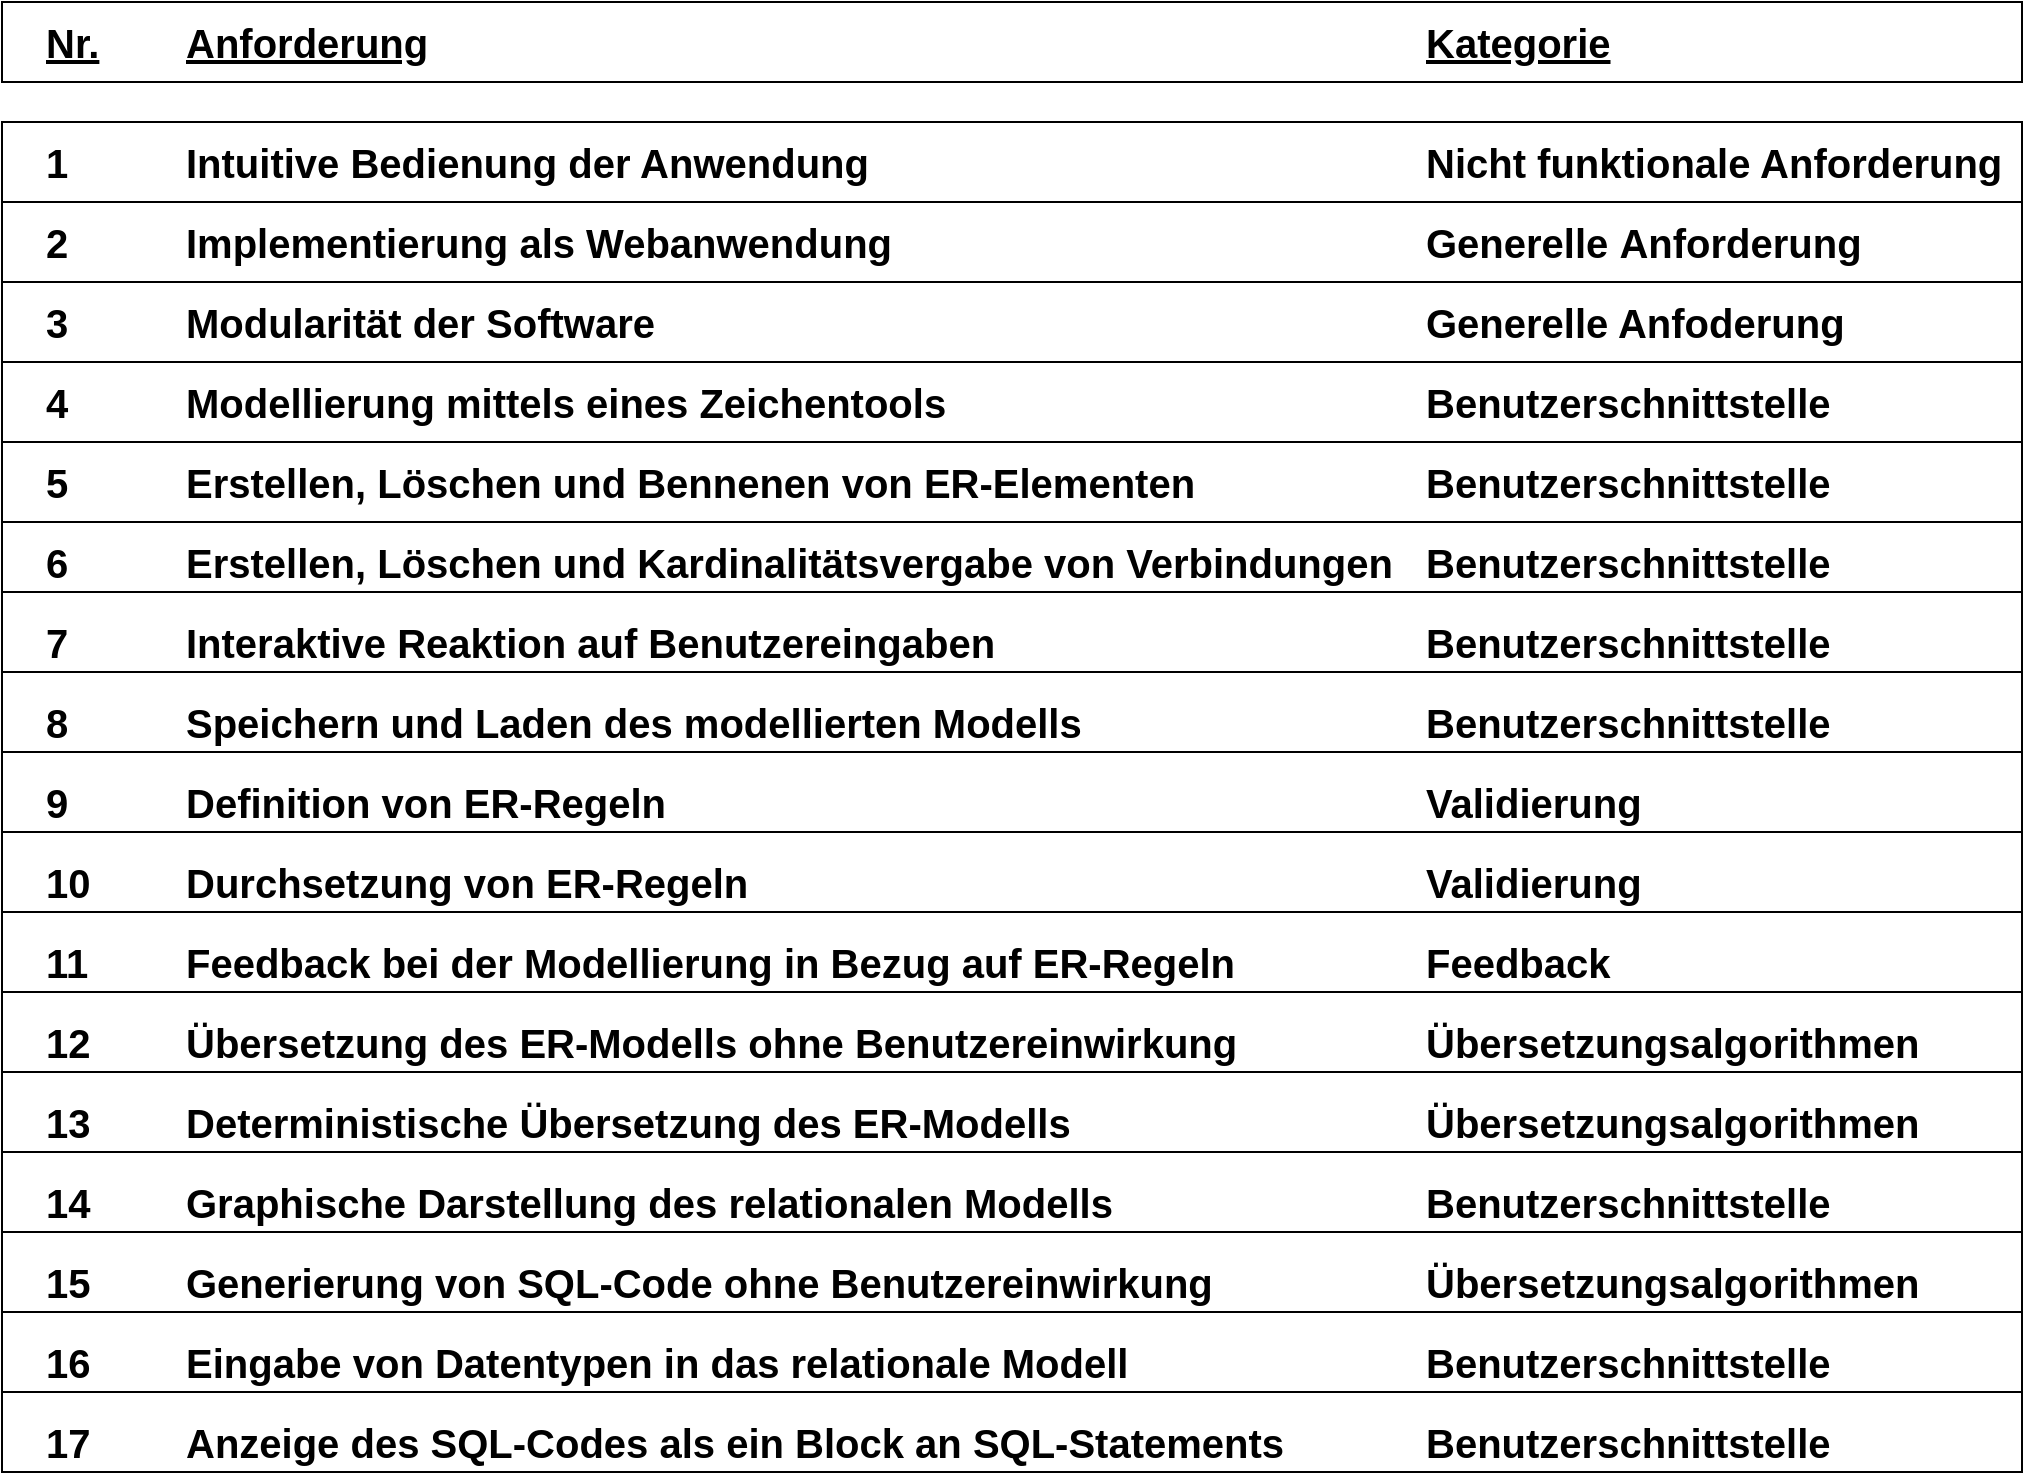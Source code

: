 <mxfile version="16.5.1" type="device"><diagram id="UgwJYv0IWVy109wPEVgk" name="Seite-1"><mxGraphModel dx="1160" dy="911" grid="1" gridSize="10" guides="1" tooltips="1" connect="1" arrows="1" fold="1" page="1" pageScale="1" pageWidth="827" pageHeight="1169" math="0" shadow="0"><root><mxCell id="0"/><mxCell id="1" parent="0"/><mxCell id="hDk38HYlb96EVzn-IXZR-7" value="" style="rounded=0;whiteSpace=wrap;html=1;fontStyle=1;fontSize=20;" vertex="1" parent="1"><mxGeometry x="160" y="285" width="1010" height="40" as="geometry"/></mxCell><mxCell id="hDk38HYlb96EVzn-IXZR-34" value="" style="rounded=0;whiteSpace=wrap;html=1;fontStyle=1;fontSize=20;" vertex="1" parent="1"><mxGeometry x="160" y="980" width="1010" height="40" as="geometry"/></mxCell><mxCell id="hDk38HYlb96EVzn-IXZR-33" value="" style="rounded=0;whiteSpace=wrap;html=1;fontStyle=1;fontSize=20;" vertex="1" parent="1"><mxGeometry x="160" y="940" width="1010" height="40" as="geometry"/></mxCell><mxCell id="hDk38HYlb96EVzn-IXZR-32" value="" style="rounded=0;whiteSpace=wrap;html=1;fontStyle=1;fontSize=20;" vertex="1" parent="1"><mxGeometry x="160" y="900" width="1010" height="40" as="geometry"/></mxCell><mxCell id="hDk38HYlb96EVzn-IXZR-31" value="" style="rounded=0;whiteSpace=wrap;html=1;fontStyle=1;fontSize=20;" vertex="1" parent="1"><mxGeometry x="160" y="860" width="1010" height="40" as="geometry"/></mxCell><mxCell id="hDk38HYlb96EVzn-IXZR-30" value="" style="rounded=0;whiteSpace=wrap;html=1;fontStyle=1;fontSize=20;" vertex="1" parent="1"><mxGeometry x="160" y="820" width="1010" height="40" as="geometry"/></mxCell><mxCell id="hDk38HYlb96EVzn-IXZR-29" value="" style="rounded=0;whiteSpace=wrap;html=1;fontStyle=1;fontSize=20;" vertex="1" parent="1"><mxGeometry x="160" y="780" width="1010" height="40" as="geometry"/></mxCell><mxCell id="hDk38HYlb96EVzn-IXZR-28" value="" style="rounded=0;whiteSpace=wrap;html=1;fontStyle=1;fontSize=20;" vertex="1" parent="1"><mxGeometry x="160" y="740" width="1010" height="40" as="geometry"/></mxCell><mxCell id="hDk38HYlb96EVzn-IXZR-27" value="" style="rounded=0;whiteSpace=wrap;html=1;fontStyle=1;fontSize=20;" vertex="1" parent="1"><mxGeometry x="160" y="700" width="1010" height="40" as="geometry"/></mxCell><mxCell id="hDk38HYlb96EVzn-IXZR-26" value="" style="rounded=0;whiteSpace=wrap;html=1;fontStyle=1;fontSize=20;" vertex="1" parent="1"><mxGeometry x="160" y="660" width="1010" height="40" as="geometry"/></mxCell><mxCell id="hDk38HYlb96EVzn-IXZR-25" value="" style="rounded=0;whiteSpace=wrap;html=1;fontStyle=1;fontSize=20;" vertex="1" parent="1"><mxGeometry x="160" y="620" width="1010" height="40" as="geometry"/></mxCell><mxCell id="hDk38HYlb96EVzn-IXZR-24" value="" style="rounded=0;whiteSpace=wrap;html=1;fontStyle=1;fontSize=20;" vertex="1" parent="1"><mxGeometry x="160" y="580" width="1010" height="40" as="geometry"/></mxCell><mxCell id="hDk38HYlb96EVzn-IXZR-23" value="" style="rounded=0;whiteSpace=wrap;html=1;fontStyle=1;fontSize=20;" vertex="1" parent="1"><mxGeometry x="160" y="540" width="1010" height="40" as="geometry"/></mxCell><mxCell id="hDk38HYlb96EVzn-IXZR-22" value="" style="rounded=0;whiteSpace=wrap;html=1;fontStyle=1;fontSize=20;" vertex="1" parent="1"><mxGeometry x="160" y="505" width="1010" height="40" as="geometry"/></mxCell><mxCell id="hDk38HYlb96EVzn-IXZR-21" value="" style="rounded=0;whiteSpace=wrap;html=1;fontStyle=1;fontSize=20;" vertex="1" parent="1"><mxGeometry x="160" y="465" width="1010" height="40" as="geometry"/></mxCell><mxCell id="hDk38HYlb96EVzn-IXZR-20" value="" style="rounded=0;whiteSpace=wrap;html=1;fontStyle=1;fontSize=20;" vertex="1" parent="1"><mxGeometry x="160" y="425" width="1010" height="40" as="geometry"/></mxCell><mxCell id="hDk38HYlb96EVzn-IXZR-19" value="" style="rounded=0;whiteSpace=wrap;html=1;fontStyle=1;fontSize=20;" vertex="1" parent="1"><mxGeometry x="160" y="385" width="1010" height="40" as="geometry"/></mxCell><mxCell id="hDk38HYlb96EVzn-IXZR-6" value="" style="rounded=0;whiteSpace=wrap;html=1;fontStyle=1;fontSize=20;" vertex="1" parent="1"><mxGeometry x="160" y="345" width="1010" height="40" as="geometry"/></mxCell><mxCell id="1AmcCBQttN4nkVwEKRrL-5" value="Anforderung" style="text;html=1;strokeColor=none;fillColor=none;align=left;verticalAlign=middle;whiteSpace=wrap;rounded=0;fontSize=20;fontStyle=5" parent="1" vertex="1"><mxGeometry x="250" y="290" width="60" height="30" as="geometry"/></mxCell><mxCell id="1AmcCBQttN4nkVwEKRrL-6" value="Kategorie" style="text;html=1;strokeColor=none;fillColor=none;align=left;verticalAlign=middle;whiteSpace=wrap;rounded=0;fontSize=20;fontStyle=5" parent="1" vertex="1"><mxGeometry x="870" y="290" width="60" height="30" as="geometry"/></mxCell><mxCell id="1AmcCBQttN4nkVwEKRrL-7" value="Nr." style="text;html=1;strokeColor=none;fillColor=none;align=left;verticalAlign=middle;whiteSpace=wrap;rounded=0;fontSize=20;fontStyle=5" parent="1" vertex="1"><mxGeometry x="180" y="290" width="60" height="30" as="geometry"/></mxCell><mxCell id="1AmcCBQttN4nkVwEKRrL-13" value="Benutzerschnittstelle" style="text;html=1;strokeColor=none;fillColor=none;align=left;verticalAlign=middle;whiteSpace=wrap;rounded=0;fontSize=20;fontStyle=1" parent="1" vertex="1"><mxGeometry x="870" y="470" width="310" height="30" as="geometry"/></mxCell><mxCell id="1AmcCBQttN4nkVwEKRrL-16" value="Implementierung als Webanwendung" style="text;html=1;strokeColor=none;fillColor=none;align=left;verticalAlign=middle;whiteSpace=wrap;rounded=0;fontSize=20;fontStyle=1" parent="1" vertex="1"><mxGeometry x="250" y="390" width="510" height="30" as="geometry"/></mxCell><mxCell id="1AmcCBQttN4nkVwEKRrL-17" value="Modularität der Software" style="text;html=1;strokeColor=none;fillColor=none;align=left;verticalAlign=middle;whiteSpace=wrap;rounded=0;fontSize=20;fontStyle=1" parent="1" vertex="1"><mxGeometry x="250" y="430" width="480" height="30" as="geometry"/></mxCell><mxCell id="1AmcCBQttN4nkVwEKRrL-18" value="Nicht funktionale Anforderung" style="text;html=1;strokeColor=none;fillColor=none;align=left;verticalAlign=middle;whiteSpace=wrap;rounded=0;fontSize=20;fontStyle=1" parent="1" vertex="1"><mxGeometry x="870" y="350" width="310" height="30" as="geometry"/></mxCell><mxCell id="1AmcCBQttN4nkVwEKRrL-19" value="1" style="text;html=1;strokeColor=none;fillColor=none;align=left;verticalAlign=middle;whiteSpace=wrap;rounded=0;fontSize=20;fontStyle=1" parent="1" vertex="1"><mxGeometry x="180" y="350" width="60" height="30" as="geometry"/></mxCell><mxCell id="1AmcCBQttN4nkVwEKRrL-20" value="Intuitive Bedienung der Anwendung" style="text;html=1;strokeColor=none;fillColor=none;align=left;verticalAlign=middle;whiteSpace=wrap;rounded=0;fontSize=20;fontStyle=1" parent="1" vertex="1"><mxGeometry x="250" y="350" width="530" height="30" as="geometry"/></mxCell><mxCell id="1AmcCBQttN4nkVwEKRrL-21" value="3" style="text;html=1;strokeColor=none;fillColor=none;align=left;verticalAlign=middle;whiteSpace=wrap;rounded=0;fontSize=20;fontStyle=1" parent="1" vertex="1"><mxGeometry x="180" y="430" width="60" height="30" as="geometry"/></mxCell><mxCell id="1AmcCBQttN4nkVwEKRrL-22" value="Generelle Anfoderung" style="text;html=1;strokeColor=none;fillColor=none;align=left;verticalAlign=middle;whiteSpace=wrap;rounded=0;fontSize=20;fontStyle=1" parent="1" vertex="1"><mxGeometry x="870" y="430" width="240" height="30" as="geometry"/></mxCell><mxCell id="1AmcCBQttN4nkVwEKRrL-23" value="Benutzerschnittstelle" style="text;html=1;strokeColor=none;fillColor=none;align=left;verticalAlign=middle;whiteSpace=wrap;rounded=0;fontSize=20;fontStyle=1" parent="1" vertex="1"><mxGeometry x="870" y="550" width="60" height="30" as="geometry"/></mxCell><mxCell id="1AmcCBQttN4nkVwEKRrL-24" value="Erstellen, Löschen und Bennenen von ER-Elementen&amp;nbsp;" style="text;html=1;strokeColor=none;fillColor=none;align=left;verticalAlign=middle;whiteSpace=wrap;rounded=0;fontSize=20;fontStyle=1" parent="1" vertex="1"><mxGeometry x="250" y="510" width="530" height="30" as="geometry"/></mxCell><mxCell id="1AmcCBQttN4nkVwEKRrL-25" value="4" style="text;html=1;strokeColor=none;fillColor=none;align=left;verticalAlign=middle;whiteSpace=wrap;rounded=0;fontSize=20;fontStyle=1" parent="1" vertex="1"><mxGeometry x="180" y="470" width="60" height="30" as="geometry"/></mxCell><mxCell id="1AmcCBQttN4nkVwEKRrL-29" value="Benutzerschnittstelle" style="text;html=1;strokeColor=none;fillColor=none;align=left;verticalAlign=middle;whiteSpace=wrap;rounded=0;fontSize=20;fontStyle=1" parent="1" vertex="1"><mxGeometry x="870" y="510" width="60" height="30" as="geometry"/></mxCell><mxCell id="1AmcCBQttN4nkVwEKRrL-30" value="Interaktive Reaktion auf Benutzereingaben" style="text;html=1;strokeColor=none;fillColor=none;align=left;verticalAlign=middle;whiteSpace=wrap;rounded=0;fontSize=20;fontStyle=1" parent="1" vertex="1"><mxGeometry x="250" y="590" width="480" height="30" as="geometry"/></mxCell><mxCell id="1AmcCBQttN4nkVwEKRrL-31" value="5" style="text;html=1;strokeColor=none;fillColor=none;align=left;verticalAlign=middle;whiteSpace=wrap;rounded=0;fontSize=20;fontStyle=1" parent="1" vertex="1"><mxGeometry x="180" y="510" width="60" height="30" as="geometry"/></mxCell><mxCell id="1AmcCBQttN4nkVwEKRrL-32" value="Benutzerschnittstelle" style="text;html=1;strokeColor=none;fillColor=none;align=left;verticalAlign=middle;whiteSpace=wrap;rounded=0;fontSize=20;fontStyle=1" parent="1" vertex="1"><mxGeometry x="870" y="590" width="60" height="30" as="geometry"/></mxCell><mxCell id="1AmcCBQttN4nkVwEKRrL-34" value="6" style="text;html=1;strokeColor=none;fillColor=none;align=left;verticalAlign=middle;whiteSpace=wrap;rounded=0;fontSize=20;fontStyle=1" parent="1" vertex="1"><mxGeometry x="180" y="550" width="60" height="30" as="geometry"/></mxCell><mxCell id="1AmcCBQttN4nkVwEKRrL-38" value="Benutzerschnittstelle" style="text;html=1;strokeColor=none;fillColor=none;align=left;verticalAlign=middle;whiteSpace=wrap;rounded=0;fontSize=20;fontStyle=1" parent="1" vertex="1"><mxGeometry x="870" y="630" width="60" height="30" as="geometry"/></mxCell><mxCell id="1AmcCBQttN4nkVwEKRrL-40" value="7" style="text;html=1;strokeColor=none;fillColor=none;align=left;verticalAlign=middle;whiteSpace=wrap;rounded=0;fontSize=20;fontStyle=1" parent="1" vertex="1"><mxGeometry x="180" y="590" width="60" height="30" as="geometry"/></mxCell><mxCell id="1AmcCBQttN4nkVwEKRrL-41" value="Validierung" style="text;html=1;strokeColor=none;fillColor=none;align=left;verticalAlign=middle;whiteSpace=wrap;rounded=0;fontSize=20;fontStyle=1" parent="1" vertex="1"><mxGeometry x="870" y="670" width="60" height="30" as="geometry"/></mxCell><mxCell id="1AmcCBQttN4nkVwEKRrL-43" value="8" style="text;html=1;strokeColor=none;fillColor=none;align=left;verticalAlign=middle;whiteSpace=wrap;rounded=0;fontSize=20;fontStyle=1" parent="1" vertex="1"><mxGeometry x="180" y="630" width="60" height="30" as="geometry"/></mxCell><mxCell id="1AmcCBQttN4nkVwEKRrL-44" value="Validierung" style="text;html=1;strokeColor=none;fillColor=none;align=left;verticalAlign=middle;whiteSpace=wrap;rounded=0;fontSize=20;fontStyle=1" parent="1" vertex="1"><mxGeometry x="870" y="710" width="60" height="30" as="geometry"/></mxCell><mxCell id="1AmcCBQttN4nkVwEKRrL-46" value="9" style="text;html=1;strokeColor=none;fillColor=none;align=left;verticalAlign=middle;whiteSpace=wrap;rounded=0;fontSize=20;fontStyle=1" parent="1" vertex="1"><mxGeometry x="180" y="670" width="60" height="30" as="geometry"/></mxCell><mxCell id="1AmcCBQttN4nkVwEKRrL-47" value="2" style="text;html=1;strokeColor=none;fillColor=none;align=left;verticalAlign=middle;whiteSpace=wrap;rounded=0;fontSize=20;fontStyle=1" parent="1" vertex="1"><mxGeometry x="180" y="390" width="60" height="30" as="geometry"/></mxCell><mxCell id="1AmcCBQttN4nkVwEKRrL-51" value="Feedback" style="text;html=1;strokeColor=none;fillColor=none;align=left;verticalAlign=middle;whiteSpace=wrap;rounded=0;fontSize=20;fontStyle=1" parent="1" vertex="1"><mxGeometry x="870" y="750" width="60" height="30" as="geometry"/></mxCell><mxCell id="1AmcCBQttN4nkVwEKRrL-52" value="Definition von ER-Regeln" style="text;html=1;strokeColor=none;fillColor=none;align=left;verticalAlign=middle;whiteSpace=wrap;rounded=0;fontSize=20;fontStyle=1" parent="1" vertex="1"><mxGeometry x="250" y="670" width="310" height="30" as="geometry"/></mxCell><mxCell id="1AmcCBQttN4nkVwEKRrL-53" value="10" style="text;html=1;strokeColor=none;fillColor=none;align=left;verticalAlign=middle;whiteSpace=wrap;rounded=0;fontSize=20;fontStyle=1" parent="1" vertex="1"><mxGeometry x="180" y="710" width="60" height="30" as="geometry"/></mxCell><mxCell id="1AmcCBQttN4nkVwEKRrL-54" value="Übersetzungsalgorithmen" style="text;html=1;strokeColor=none;fillColor=none;align=left;verticalAlign=middle;whiteSpace=wrap;rounded=0;fontSize=20;fontStyle=1" parent="1" vertex="1"><mxGeometry x="870" y="790" width="60" height="30" as="geometry"/></mxCell><mxCell id="1AmcCBQttN4nkVwEKRrL-55" value="Feedback bei der Modellierung in Bezug auf ER-Regeln" style="text;html=1;strokeColor=none;fillColor=none;align=left;verticalAlign=middle;whiteSpace=wrap;rounded=0;fontSize=20;fontStyle=1" parent="1" vertex="1"><mxGeometry x="250" y="750" width="550" height="30" as="geometry"/></mxCell><mxCell id="1AmcCBQttN4nkVwEKRrL-56" value="11" style="text;html=1;strokeColor=none;fillColor=none;align=left;verticalAlign=middle;whiteSpace=wrap;rounded=0;fontSize=20;fontStyle=1" parent="1" vertex="1"><mxGeometry x="180" y="750" width="60" height="30" as="geometry"/></mxCell><mxCell id="1AmcCBQttN4nkVwEKRrL-59" value="Benutzerschnittstelle" style="text;html=1;strokeColor=none;fillColor=none;align=left;verticalAlign=middle;whiteSpace=wrap;rounded=0;fontSize=20;fontStyle=1" parent="1" vertex="1"><mxGeometry x="870" y="870" width="60" height="30" as="geometry"/></mxCell><mxCell id="1AmcCBQttN4nkVwEKRrL-60" value="Deterministische Übersetzung des ER-Modells&amp;nbsp;" style="text;html=1;strokeColor=none;fillColor=none;align=left;verticalAlign=middle;whiteSpace=wrap;rounded=0;fontSize=20;fontStyle=1" parent="1" vertex="1"><mxGeometry x="250" y="830" width="500" height="30" as="geometry"/></mxCell><mxCell id="1AmcCBQttN4nkVwEKRrL-61" value="12" style="text;html=1;strokeColor=none;fillColor=none;align=left;verticalAlign=middle;whiteSpace=wrap;rounded=0;fontSize=20;fontStyle=1" parent="1" vertex="1"><mxGeometry x="180" y="790" width="60" height="30" as="geometry"/></mxCell><mxCell id="1AmcCBQttN4nkVwEKRrL-62" value="Übersetzungsalgorithmen" style="text;html=1;strokeColor=none;fillColor=none;align=left;verticalAlign=middle;whiteSpace=wrap;rounded=0;fontSize=20;fontStyle=1" parent="1" vertex="1"><mxGeometry x="870" y="910" width="60" height="30" as="geometry"/></mxCell><mxCell id="1AmcCBQttN4nkVwEKRrL-63" value="Generierung von SQL-Code ohne Benutzereinwirkung" style="text;html=1;strokeColor=none;fillColor=none;align=left;verticalAlign=middle;whiteSpace=wrap;rounded=0;fontSize=20;fontStyle=1" parent="1" vertex="1"><mxGeometry x="250" y="910" width="530" height="30" as="geometry"/></mxCell><mxCell id="1AmcCBQttN4nkVwEKRrL-64" value="13" style="text;html=1;strokeColor=none;fillColor=none;align=left;verticalAlign=middle;whiteSpace=wrap;rounded=0;fontSize=20;fontStyle=1" parent="1" vertex="1"><mxGeometry x="180" y="830" width="60" height="30" as="geometry"/></mxCell><mxCell id="1AmcCBQttN4nkVwEKRrL-66" value="Anzeige des SQL-Codes als ein Block an SQL-Statements" style="text;html=1;strokeColor=none;fillColor=none;align=left;verticalAlign=middle;whiteSpace=wrap;rounded=0;fontSize=20;fontStyle=1" parent="1" vertex="1"><mxGeometry x="250" y="990" width="620" height="30" as="geometry"/></mxCell><mxCell id="1AmcCBQttN4nkVwEKRrL-69" value="Graphische Darstellung des relationalen Modells" style="text;html=1;strokeColor=none;fillColor=none;align=left;verticalAlign=middle;whiteSpace=wrap;rounded=0;fontSize=20;fontStyle=1" parent="1" vertex="1"><mxGeometry x="250" y="870" width="480" height="30" as="geometry"/></mxCell><mxCell id="1AmcCBQttN4nkVwEKRrL-73" value="Eingabe von Datentypen in das relationale Modell" style="text;html=1;strokeColor=none;fillColor=none;align=left;verticalAlign=middle;whiteSpace=wrap;rounded=0;fontSize=20;fontStyle=1" parent="1" vertex="1"><mxGeometry x="250" y="950" width="500" height="30" as="geometry"/></mxCell><mxCell id="1AmcCBQttN4nkVwEKRrL-75" value="14" style="text;html=1;strokeColor=none;fillColor=none;align=left;verticalAlign=middle;whiteSpace=wrap;rounded=0;fontSize=20;fontStyle=1" parent="1" vertex="1"><mxGeometry x="180" y="870" width="60" height="30" as="geometry"/></mxCell><mxCell id="1AmcCBQttN4nkVwEKRrL-76" value="Übersetzungsalgorithmen" style="text;html=1;strokeColor=none;fillColor=none;align=left;verticalAlign=middle;whiteSpace=wrap;rounded=0;fontSize=20;fontStyle=1" parent="1" vertex="1"><mxGeometry x="870" y="830" width="60" height="30" as="geometry"/></mxCell><mxCell id="hDk38HYlb96EVzn-IXZR-1" value="Modellierung mittels eines Zeichentools" style="text;html=1;strokeColor=none;fillColor=none;align=left;verticalAlign=middle;whiteSpace=wrap;rounded=0;fontSize=20;fontStyle=1" vertex="1" parent="1"><mxGeometry x="250" y="470" width="480" height="30" as="geometry"/></mxCell><mxCell id="hDk38HYlb96EVzn-IXZR-2" value="Speichern und Laden des modellierten Modells" style="text;html=1;strokeColor=none;fillColor=none;align=left;verticalAlign=middle;whiteSpace=wrap;rounded=0;fontSize=20;fontStyle=1" vertex="1" parent="1"><mxGeometry x="250" y="630" width="490" height="30" as="geometry"/></mxCell><mxCell id="hDk38HYlb96EVzn-IXZR-9" value="Erstellen, Löschen und Kardinalitätsvergabe von Verbindungen" style="text;html=1;strokeColor=none;fillColor=none;align=left;verticalAlign=middle;whiteSpace=wrap;rounded=0;fontSize=20;fontStyle=1" vertex="1" parent="1"><mxGeometry x="250" y="550" width="660" height="30" as="geometry"/></mxCell><mxCell id="hDk38HYlb96EVzn-IXZR-10" value="Durchsetzung von ER-Regeln" style="text;html=1;strokeColor=none;fillColor=none;align=left;verticalAlign=middle;whiteSpace=wrap;rounded=0;fontSize=20;fontStyle=1" vertex="1" parent="1"><mxGeometry x="250" y="710" width="310" height="30" as="geometry"/></mxCell><mxCell id="hDk38HYlb96EVzn-IXZR-12" value="Übersetzung des ER-Modells ohne Benutzereinwirkung" style="text;html=1;strokeColor=none;fillColor=none;align=left;verticalAlign=middle;whiteSpace=wrap;rounded=0;fontSize=20;fontStyle=1" vertex="1" parent="1"><mxGeometry x="250" y="790" width="560" height="30" as="geometry"/></mxCell><mxCell id="hDk38HYlb96EVzn-IXZR-13" value="15" style="text;html=1;strokeColor=none;fillColor=none;align=left;verticalAlign=middle;whiteSpace=wrap;rounded=0;fontSize=20;fontStyle=1" vertex="1" parent="1"><mxGeometry x="180" y="910" width="60" height="30" as="geometry"/></mxCell><mxCell id="hDk38HYlb96EVzn-IXZR-14" value="16" style="text;html=1;strokeColor=none;fillColor=none;align=left;verticalAlign=middle;whiteSpace=wrap;rounded=0;fontSize=20;fontStyle=1" vertex="1" parent="1"><mxGeometry x="180" y="950" width="60" height="30" as="geometry"/></mxCell><mxCell id="hDk38HYlb96EVzn-IXZR-15" value="17" style="text;html=1;strokeColor=none;fillColor=none;align=left;verticalAlign=middle;whiteSpace=wrap;rounded=0;fontSize=20;fontStyle=1" vertex="1" parent="1"><mxGeometry x="180" y="990" width="60" height="30" as="geometry"/></mxCell><mxCell id="hDk38HYlb96EVzn-IXZR-16" value="Generelle&amp;nbsp;Anforderung" style="text;html=1;strokeColor=none;fillColor=none;align=left;verticalAlign=middle;whiteSpace=wrap;rounded=0;fontSize=20;fontStyle=1" vertex="1" parent="1"><mxGeometry x="870" y="390" width="310" height="30" as="geometry"/></mxCell><mxCell id="hDk38HYlb96EVzn-IXZR-17" value="Benutzerschnittstelle" style="text;html=1;strokeColor=none;fillColor=none;align=left;verticalAlign=middle;whiteSpace=wrap;rounded=0;fontSize=20;fontStyle=1" vertex="1" parent="1"><mxGeometry x="870" y="950" width="60" height="30" as="geometry"/></mxCell><mxCell id="hDk38HYlb96EVzn-IXZR-18" value="Benutzerschnittstelle" style="text;html=1;strokeColor=none;fillColor=none;align=left;verticalAlign=middle;whiteSpace=wrap;rounded=0;fontSize=20;fontStyle=1" vertex="1" parent="1"><mxGeometry x="870" y="990" width="60" height="30" as="geometry"/></mxCell></root></mxGraphModel></diagram></mxfile>